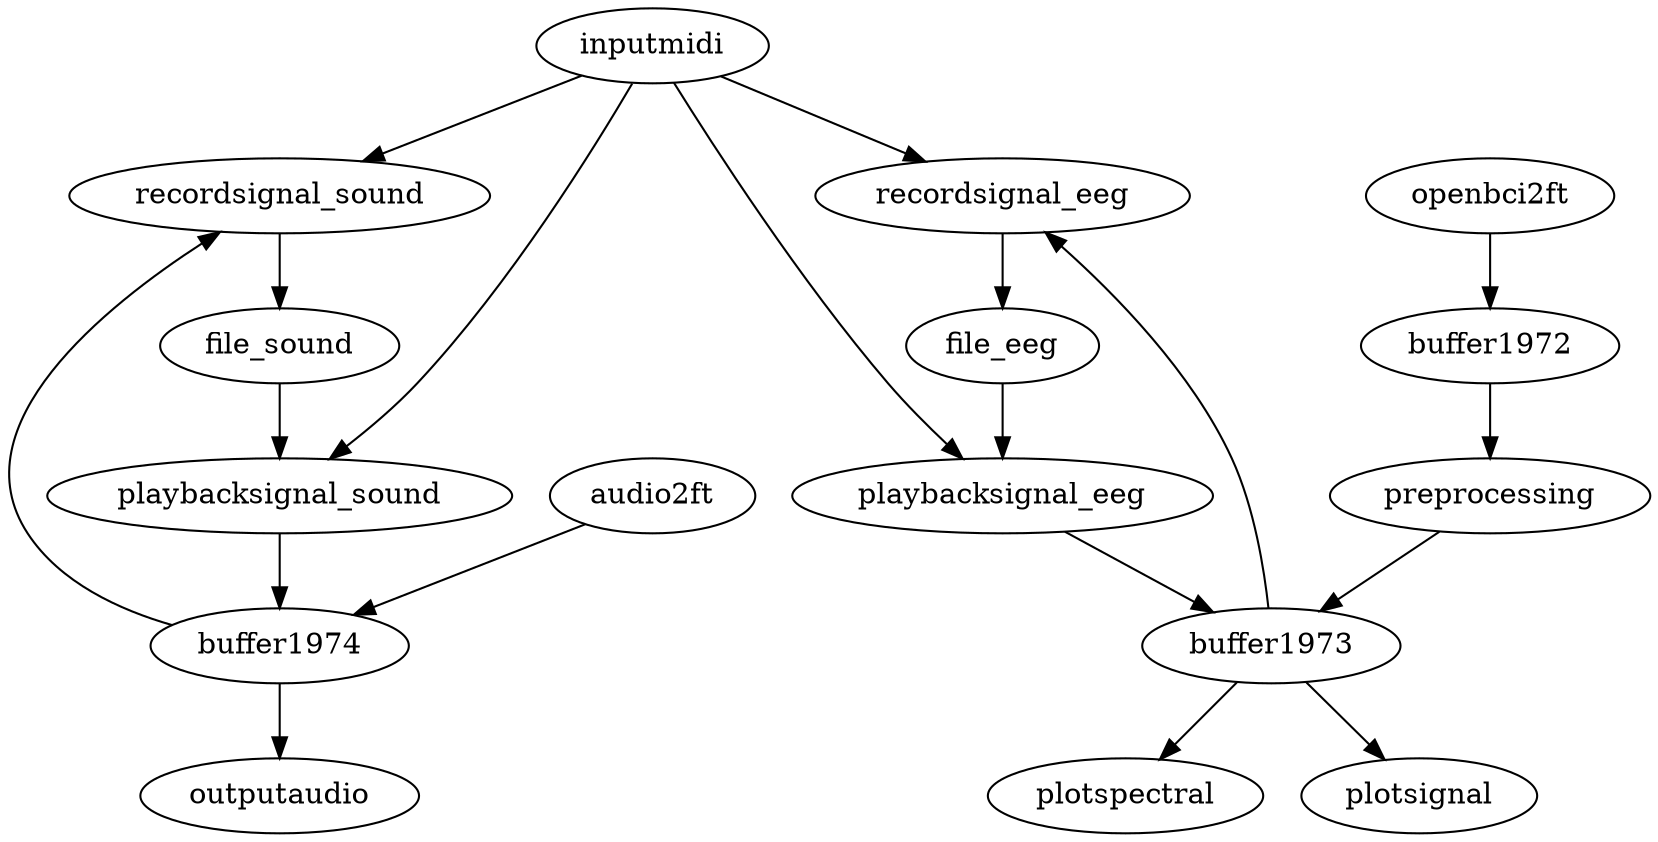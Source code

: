 # To convert this into a bitmap representation, do this
#   dot -Tpng -o patch.png patch.dot
#
digraph {
  inputmidi -> recordsignal_eeg -> file_eeg;
  inputmidi -> recordsignal_sound -> file_sound;
  inputmidi -> playbacksignal_eeg;
  inputmidi -> playbacksignal_sound;
  openbci2ft -> buffer1972 -> preprocessing -> buffer1973;
  audio2ft -> buffer1974;
  buffer1973 -> plotsignal;
  buffer1973 -> plotspectral;
  buffer1973 -> recordsignal_eeg;
  buffer1974 -> recordsignal_sound;
  buffer1974 -> outputaudio;
  file_eeg ->  playbacksignal_eeg -> buffer1973;
  file_sound -> playbacksignal_sound -> buffer1974;
}
